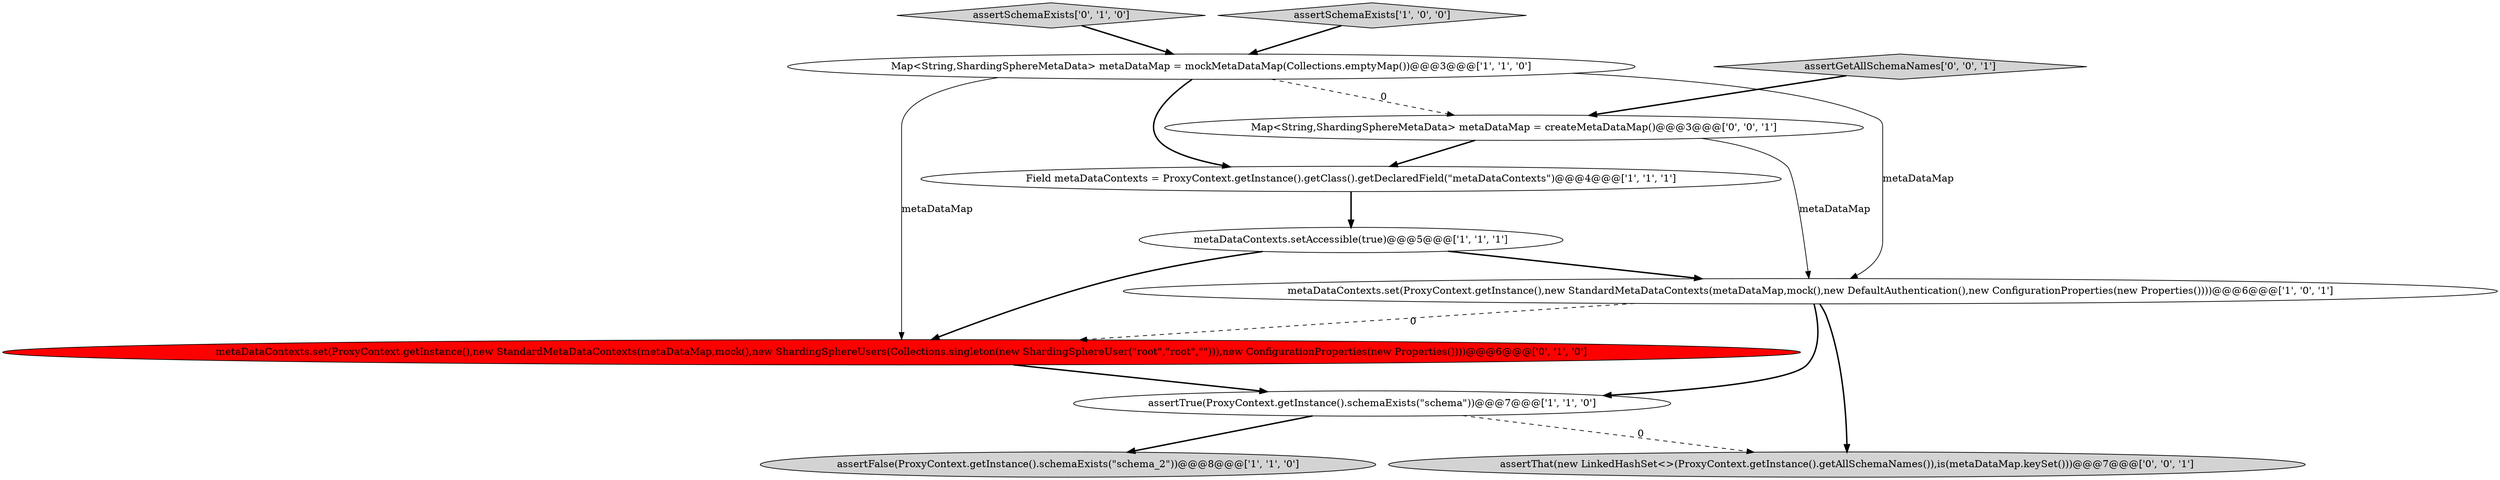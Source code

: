 digraph {
1 [style = filled, label = "metaDataContexts.setAccessible(true)@@@5@@@['1', '1', '1']", fillcolor = white, shape = ellipse image = "AAA0AAABBB1BBB"];
0 [style = filled, label = "Map<String,ShardingSphereMetaData> metaDataMap = mockMetaDataMap(Collections.emptyMap())@@@3@@@['1', '1', '0']", fillcolor = white, shape = ellipse image = "AAA0AAABBB1BBB"];
8 [style = filled, label = "metaDataContexts.set(ProxyContext.getInstance(),new StandardMetaDataContexts(metaDataMap,mock(),new ShardingSphereUsers(Collections.singleton(new ShardingSphereUser(\"root\",\"root\",\"\"))),new ConfigurationProperties(new Properties())))@@@6@@@['0', '1', '0']", fillcolor = red, shape = ellipse image = "AAA1AAABBB2BBB"];
5 [style = filled, label = "assertTrue(ProxyContext.getInstance().schemaExists(\"schema\"))@@@7@@@['1', '1', '0']", fillcolor = white, shape = ellipse image = "AAA0AAABBB1BBB"];
10 [style = filled, label = "Map<String,ShardingSphereMetaData> metaDataMap = createMetaDataMap()@@@3@@@['0', '0', '1']", fillcolor = white, shape = ellipse image = "AAA0AAABBB3BBB"];
2 [style = filled, label = "assertFalse(ProxyContext.getInstance().schemaExists(\"schema_2\"))@@@8@@@['1', '1', '0']", fillcolor = lightgray, shape = ellipse image = "AAA0AAABBB1BBB"];
7 [style = filled, label = "assertSchemaExists['0', '1', '0']", fillcolor = lightgray, shape = diamond image = "AAA0AAABBB2BBB"];
3 [style = filled, label = "metaDataContexts.set(ProxyContext.getInstance(),new StandardMetaDataContexts(metaDataMap,mock(),new DefaultAuthentication(),new ConfigurationProperties(new Properties())))@@@6@@@['1', '0', '1']", fillcolor = white, shape = ellipse image = "AAA0AAABBB1BBB"];
9 [style = filled, label = "assertGetAllSchemaNames['0', '0', '1']", fillcolor = lightgray, shape = diamond image = "AAA0AAABBB3BBB"];
6 [style = filled, label = "Field metaDataContexts = ProxyContext.getInstance().getClass().getDeclaredField(\"metaDataContexts\")@@@4@@@['1', '1', '1']", fillcolor = white, shape = ellipse image = "AAA0AAABBB1BBB"];
4 [style = filled, label = "assertSchemaExists['1', '0', '0']", fillcolor = lightgray, shape = diamond image = "AAA0AAABBB1BBB"];
11 [style = filled, label = "assertThat(new LinkedHashSet<>(ProxyContext.getInstance().getAllSchemaNames()),is(metaDataMap.keySet()))@@@7@@@['0', '0', '1']", fillcolor = lightgray, shape = ellipse image = "AAA0AAABBB3BBB"];
1->3 [style = bold, label=""];
3->11 [style = bold, label=""];
3->8 [style = dashed, label="0"];
6->1 [style = bold, label=""];
5->2 [style = bold, label=""];
3->5 [style = bold, label=""];
7->0 [style = bold, label=""];
1->8 [style = bold, label=""];
9->10 [style = bold, label=""];
8->5 [style = bold, label=""];
0->8 [style = solid, label="metaDataMap"];
10->3 [style = solid, label="metaDataMap"];
5->11 [style = dashed, label="0"];
0->6 [style = bold, label=""];
10->6 [style = bold, label=""];
0->3 [style = solid, label="metaDataMap"];
0->10 [style = dashed, label="0"];
4->0 [style = bold, label=""];
}
